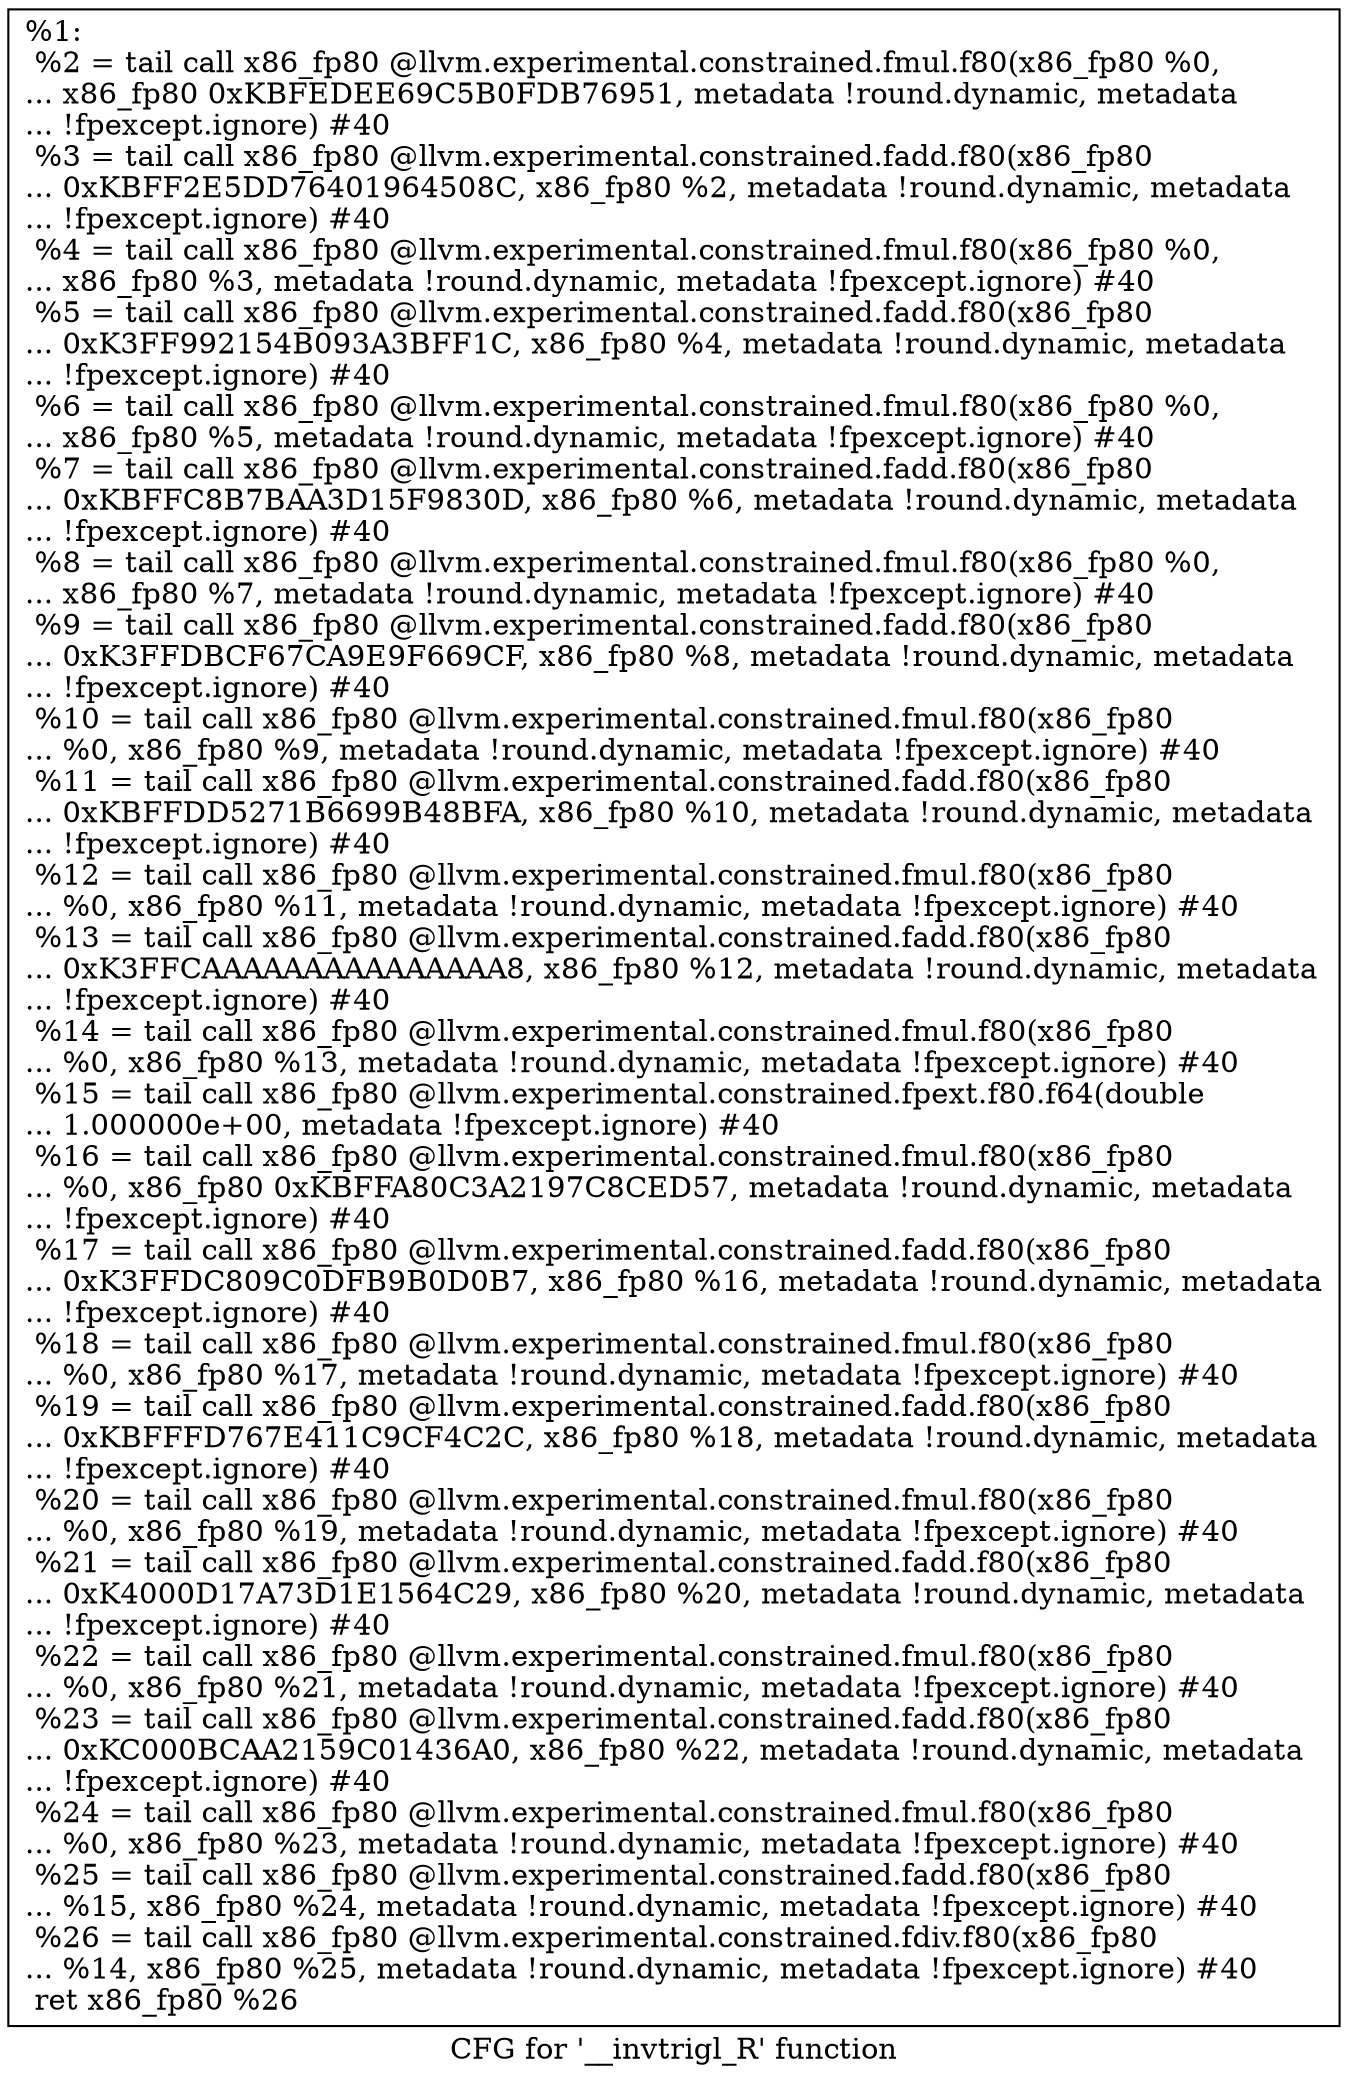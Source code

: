 digraph "CFG for '__invtrigl_R' function" {
	label="CFG for '__invtrigl_R' function";

	Node0x19c9250 [shape=record,label="{%1:\l  %2 = tail call x86_fp80 @llvm.experimental.constrained.fmul.f80(x86_fp80 %0,\l... x86_fp80 0xKBFEDEE69C5B0FDB76951, metadata !round.dynamic, metadata\l... !fpexcept.ignore) #40\l  %3 = tail call x86_fp80 @llvm.experimental.constrained.fadd.f80(x86_fp80\l... 0xKBFF2E5DD76401964508C, x86_fp80 %2, metadata !round.dynamic, metadata\l... !fpexcept.ignore) #40\l  %4 = tail call x86_fp80 @llvm.experimental.constrained.fmul.f80(x86_fp80 %0,\l... x86_fp80 %3, metadata !round.dynamic, metadata !fpexcept.ignore) #40\l  %5 = tail call x86_fp80 @llvm.experimental.constrained.fadd.f80(x86_fp80\l... 0xK3FF992154B093A3BFF1C, x86_fp80 %4, metadata !round.dynamic, metadata\l... !fpexcept.ignore) #40\l  %6 = tail call x86_fp80 @llvm.experimental.constrained.fmul.f80(x86_fp80 %0,\l... x86_fp80 %5, metadata !round.dynamic, metadata !fpexcept.ignore) #40\l  %7 = tail call x86_fp80 @llvm.experimental.constrained.fadd.f80(x86_fp80\l... 0xKBFFC8B7BAA3D15F9830D, x86_fp80 %6, metadata !round.dynamic, metadata\l... !fpexcept.ignore) #40\l  %8 = tail call x86_fp80 @llvm.experimental.constrained.fmul.f80(x86_fp80 %0,\l... x86_fp80 %7, metadata !round.dynamic, metadata !fpexcept.ignore) #40\l  %9 = tail call x86_fp80 @llvm.experimental.constrained.fadd.f80(x86_fp80\l... 0xK3FFDBCF67CA9E9F669CF, x86_fp80 %8, metadata !round.dynamic, metadata\l... !fpexcept.ignore) #40\l  %10 = tail call x86_fp80 @llvm.experimental.constrained.fmul.f80(x86_fp80\l... %0, x86_fp80 %9, metadata !round.dynamic, metadata !fpexcept.ignore) #40\l  %11 = tail call x86_fp80 @llvm.experimental.constrained.fadd.f80(x86_fp80\l... 0xKBFFDD5271B6699B48BFA, x86_fp80 %10, metadata !round.dynamic, metadata\l... !fpexcept.ignore) #40\l  %12 = tail call x86_fp80 @llvm.experimental.constrained.fmul.f80(x86_fp80\l... %0, x86_fp80 %11, metadata !round.dynamic, metadata !fpexcept.ignore) #40\l  %13 = tail call x86_fp80 @llvm.experimental.constrained.fadd.f80(x86_fp80\l... 0xK3FFCAAAAAAAAAAAAAAA8, x86_fp80 %12, metadata !round.dynamic, metadata\l... !fpexcept.ignore) #40\l  %14 = tail call x86_fp80 @llvm.experimental.constrained.fmul.f80(x86_fp80\l... %0, x86_fp80 %13, metadata !round.dynamic, metadata !fpexcept.ignore) #40\l  %15 = tail call x86_fp80 @llvm.experimental.constrained.fpext.f80.f64(double\l... 1.000000e+00, metadata !fpexcept.ignore) #40\l  %16 = tail call x86_fp80 @llvm.experimental.constrained.fmul.f80(x86_fp80\l... %0, x86_fp80 0xKBFFA80C3A2197C8CED57, metadata !round.dynamic, metadata\l... !fpexcept.ignore) #40\l  %17 = tail call x86_fp80 @llvm.experimental.constrained.fadd.f80(x86_fp80\l... 0xK3FFDC809C0DFB9B0D0B7, x86_fp80 %16, metadata !round.dynamic, metadata\l... !fpexcept.ignore) #40\l  %18 = tail call x86_fp80 @llvm.experimental.constrained.fmul.f80(x86_fp80\l... %0, x86_fp80 %17, metadata !round.dynamic, metadata !fpexcept.ignore) #40\l  %19 = tail call x86_fp80 @llvm.experimental.constrained.fadd.f80(x86_fp80\l... 0xKBFFFD767E411C9CF4C2C, x86_fp80 %18, metadata !round.dynamic, metadata\l... !fpexcept.ignore) #40\l  %20 = tail call x86_fp80 @llvm.experimental.constrained.fmul.f80(x86_fp80\l... %0, x86_fp80 %19, metadata !round.dynamic, metadata !fpexcept.ignore) #40\l  %21 = tail call x86_fp80 @llvm.experimental.constrained.fadd.f80(x86_fp80\l... 0xK4000D17A73D1E1564C29, x86_fp80 %20, metadata !round.dynamic, metadata\l... !fpexcept.ignore) #40\l  %22 = tail call x86_fp80 @llvm.experimental.constrained.fmul.f80(x86_fp80\l... %0, x86_fp80 %21, metadata !round.dynamic, metadata !fpexcept.ignore) #40\l  %23 = tail call x86_fp80 @llvm.experimental.constrained.fadd.f80(x86_fp80\l... 0xKC000BCAA2159C01436A0, x86_fp80 %22, metadata !round.dynamic, metadata\l... !fpexcept.ignore) #40\l  %24 = tail call x86_fp80 @llvm.experimental.constrained.fmul.f80(x86_fp80\l... %0, x86_fp80 %23, metadata !round.dynamic, metadata !fpexcept.ignore) #40\l  %25 = tail call x86_fp80 @llvm.experimental.constrained.fadd.f80(x86_fp80\l... %15, x86_fp80 %24, metadata !round.dynamic, metadata !fpexcept.ignore) #40\l  %26 = tail call x86_fp80 @llvm.experimental.constrained.fdiv.f80(x86_fp80\l... %14, x86_fp80 %25, metadata !round.dynamic, metadata !fpexcept.ignore) #40\l  ret x86_fp80 %26\l}"];
}
